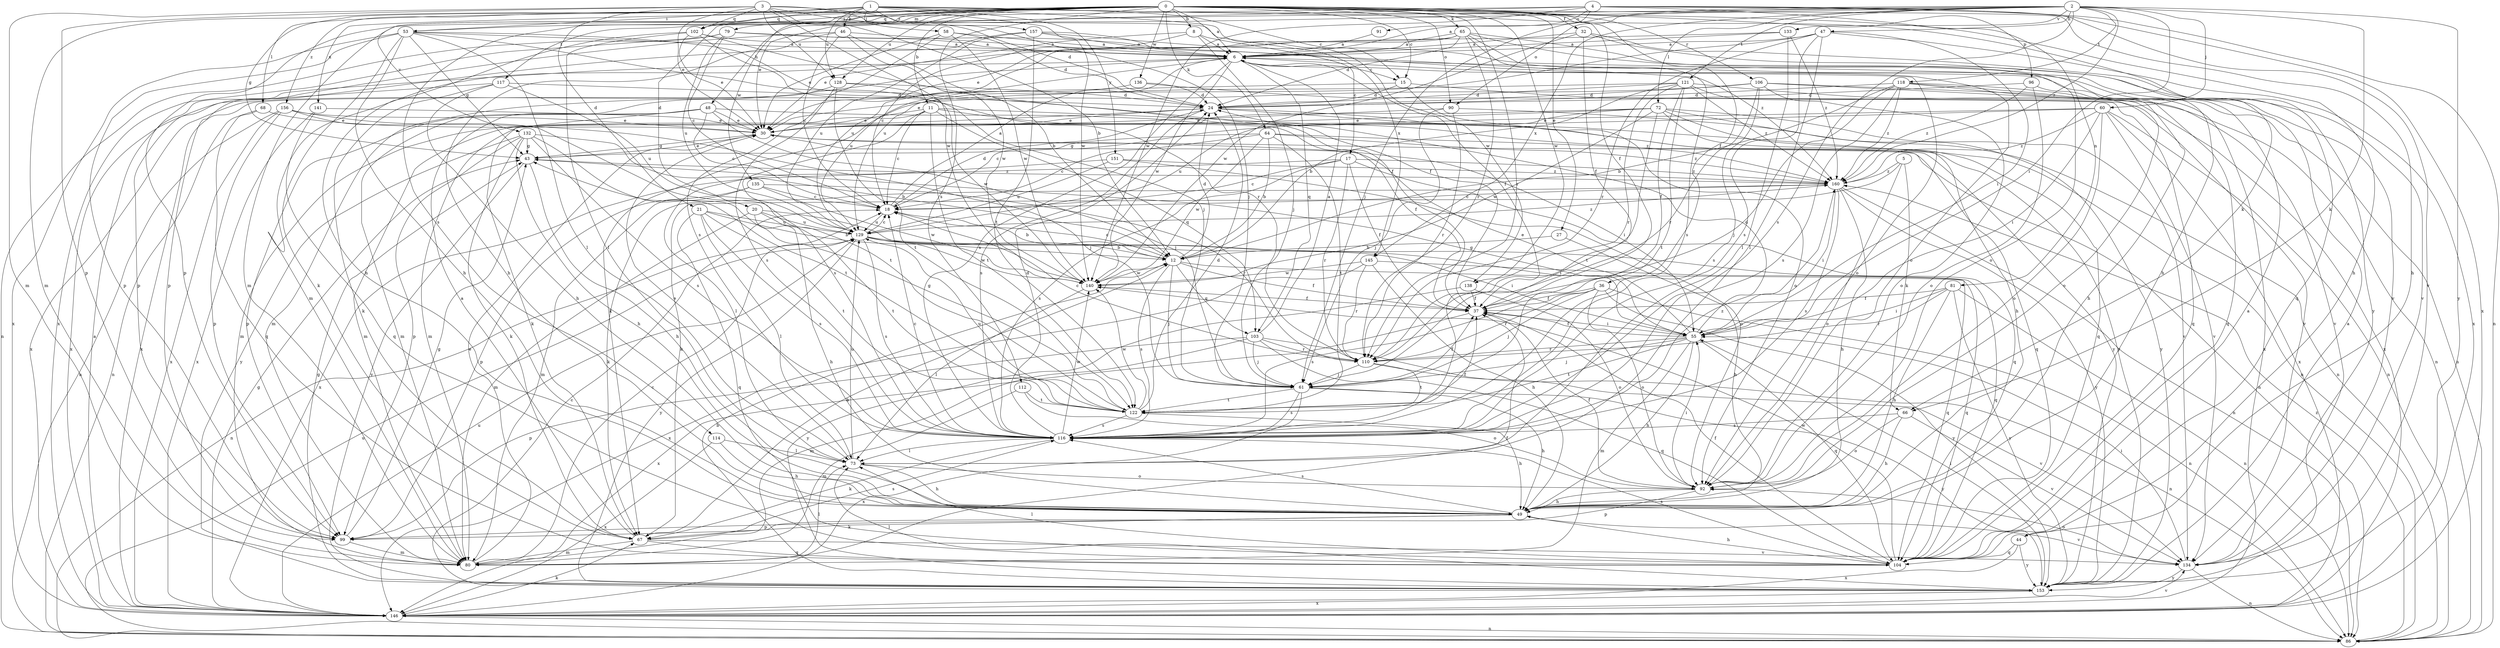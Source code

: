 strict digraph  {
0;
1;
2;
3;
4;
5;
6;
8;
11;
12;
15;
17;
18;
20;
21;
24;
27;
30;
32;
36;
37;
43;
44;
46;
47;
48;
49;
53;
55;
58;
60;
61;
64;
65;
66;
67;
68;
72;
73;
79;
80;
81;
86;
90;
91;
92;
96;
99;
102;
103;
104;
106;
110;
112;
114;
116;
117;
118;
121;
122;
128;
129;
132;
133;
134;
135;
136;
138;
140;
141;
145;
146;
151;
153;
156;
157;
160;
0 -> 6  [label=a];
0 -> 8  [label=b];
0 -> 11  [label=b];
0 -> 15  [label=c];
0 -> 20  [label=d];
0 -> 27  [label=e];
0 -> 32  [label=f];
0 -> 36  [label=f];
0 -> 37  [label=f];
0 -> 43  [label=g];
0 -> 44  [label=h];
0 -> 53  [label=i];
0 -> 64  [label=k];
0 -> 65  [label=k];
0 -> 79  [label=m];
0 -> 90  [label=o];
0 -> 96  [label=p];
0 -> 102  [label=q];
0 -> 106  [label=r];
0 -> 110  [label=r];
0 -> 112  [label=s];
0 -> 114  [label=s];
0 -> 117  [label=t];
0 -> 128  [label=u];
0 -> 132  [label=v];
0 -> 135  [label=w];
0 -> 136  [label=w];
0 -> 138  [label=w];
0 -> 141  [label=x];
0 -> 156  [label=z];
1 -> 15  [label=c];
1 -> 44  [label=h];
1 -> 46  [label=h];
1 -> 53  [label=i];
1 -> 58  [label=j];
1 -> 66  [label=k];
1 -> 68  [label=l];
1 -> 80  [label=m];
1 -> 102  [label=q];
1 -> 128  [label=u];
1 -> 138  [label=w];
1 -> 140  [label=w];
1 -> 151  [label=y];
1 -> 157  [label=z];
2 -> 30  [label=e];
2 -> 47  [label=h];
2 -> 55  [label=i];
2 -> 60  [label=j];
2 -> 61  [label=j];
2 -> 66  [label=k];
2 -> 72  [label=l];
2 -> 90  [label=o];
2 -> 99  [label=p];
2 -> 116  [label=s];
2 -> 118  [label=t];
2 -> 121  [label=t];
2 -> 133  [label=v];
2 -> 145  [label=x];
2 -> 153  [label=y];
2 -> 160  [label=z];
3 -> 12  [label=b];
3 -> 21  [label=d];
3 -> 24  [label=d];
3 -> 30  [label=e];
3 -> 61  [label=j];
3 -> 80  [label=m];
3 -> 99  [label=p];
3 -> 102  [label=q];
3 -> 128  [label=u];
3 -> 140  [label=w];
3 -> 145  [label=x];
4 -> 6  [label=a];
4 -> 48  [label=h];
4 -> 80  [label=m];
4 -> 81  [label=n];
4 -> 86  [label=n];
4 -> 91  [label=o];
4 -> 134  [label=v];
4 -> 140  [label=w];
4 -> 146  [label=x];
5 -> 66  [label=k];
5 -> 67  [label=k];
5 -> 92  [label=o];
5 -> 160  [label=z];
6 -> 15  [label=c];
6 -> 37  [label=f];
6 -> 92  [label=o];
6 -> 103  [label=q];
6 -> 116  [label=s];
6 -> 129  [label=u];
6 -> 140  [label=w];
8 -> 6  [label=a];
8 -> 17  [label=c];
8 -> 18  [label=c];
8 -> 30  [label=e];
8 -> 61  [label=j];
11 -> 18  [label=c];
11 -> 30  [label=e];
11 -> 37  [label=f];
11 -> 80  [label=m];
11 -> 103  [label=q];
11 -> 116  [label=s];
11 -> 122  [label=t];
11 -> 160  [label=z];
12 -> 18  [label=c];
12 -> 24  [label=d];
12 -> 37  [label=f];
12 -> 61  [label=j];
12 -> 103  [label=q];
12 -> 104  [label=q];
12 -> 116  [label=s];
12 -> 140  [label=w];
15 -> 24  [label=d];
15 -> 92  [label=o];
15 -> 134  [label=v];
15 -> 146  [label=x];
17 -> 18  [label=c];
17 -> 37  [label=f];
17 -> 104  [label=q];
17 -> 110  [label=r];
17 -> 116  [label=s];
17 -> 146  [label=x];
17 -> 160  [label=z];
18 -> 6  [label=a];
18 -> 12  [label=b];
18 -> 24  [label=d];
18 -> 129  [label=u];
20 -> 49  [label=h];
20 -> 55  [label=i];
20 -> 80  [label=m];
20 -> 122  [label=t];
20 -> 129  [label=u];
21 -> 12  [label=b];
21 -> 73  [label=l];
21 -> 104  [label=q];
21 -> 116  [label=s];
21 -> 122  [label=t];
21 -> 129  [label=u];
24 -> 30  [label=e];
24 -> 80  [label=m];
24 -> 86  [label=n];
24 -> 116  [label=s];
24 -> 153  [label=y];
27 -> 12  [label=b];
27 -> 49  [label=h];
30 -> 43  [label=g];
30 -> 55  [label=i];
30 -> 86  [label=n];
32 -> 6  [label=a];
32 -> 37  [label=f];
32 -> 104  [label=q];
32 -> 140  [label=w];
32 -> 153  [label=y];
36 -> 37  [label=f];
36 -> 61  [label=j];
36 -> 86  [label=n];
36 -> 92  [label=o];
36 -> 110  [label=r];
36 -> 116  [label=s];
36 -> 153  [label=y];
37 -> 55  [label=i];
37 -> 146  [label=x];
43 -> 30  [label=e];
43 -> 49  [label=h];
43 -> 153  [label=y];
43 -> 160  [label=z];
44 -> 104  [label=q];
44 -> 146  [label=x];
44 -> 153  [label=y];
46 -> 6  [label=a];
46 -> 12  [label=b];
46 -> 18  [label=c];
46 -> 49  [label=h];
46 -> 99  [label=p];
46 -> 140  [label=w];
47 -> 6  [label=a];
47 -> 55  [label=i];
47 -> 73  [label=l];
47 -> 110  [label=r];
47 -> 116  [label=s];
47 -> 129  [label=u];
47 -> 146  [label=x];
48 -> 18  [label=c];
48 -> 30  [label=e];
48 -> 61  [label=j];
48 -> 67  [label=k];
48 -> 80  [label=m];
48 -> 99  [label=p];
48 -> 153  [label=y];
49 -> 67  [label=k];
49 -> 99  [label=p];
49 -> 116  [label=s];
49 -> 134  [label=v];
53 -> 6  [label=a];
53 -> 37  [label=f];
53 -> 43  [label=g];
53 -> 49  [label=h];
53 -> 67  [label=k];
53 -> 73  [label=l];
53 -> 99  [label=p];
53 -> 110  [label=r];
53 -> 146  [label=x];
55 -> 24  [label=d];
55 -> 30  [label=e];
55 -> 37  [label=f];
55 -> 43  [label=g];
55 -> 49  [label=h];
55 -> 61  [label=j];
55 -> 80  [label=m];
55 -> 104  [label=q];
55 -> 110  [label=r];
55 -> 122  [label=t];
58 -> 6  [label=a];
58 -> 24  [label=d];
58 -> 30  [label=e];
58 -> 116  [label=s];
58 -> 140  [label=w];
60 -> 18  [label=c];
60 -> 30  [label=e];
60 -> 55  [label=i];
60 -> 86  [label=n];
60 -> 92  [label=o];
60 -> 134  [label=v];
60 -> 146  [label=x];
60 -> 160  [label=z];
61 -> 37  [label=f];
61 -> 49  [label=h];
61 -> 116  [label=s];
61 -> 122  [label=t];
61 -> 146  [label=x];
61 -> 153  [label=y];
64 -> 12  [label=b];
64 -> 18  [label=c];
64 -> 43  [label=g];
64 -> 104  [label=q];
64 -> 122  [label=t];
64 -> 140  [label=w];
64 -> 160  [label=z];
65 -> 6  [label=a];
65 -> 24  [label=d];
65 -> 30  [label=e];
65 -> 49  [label=h];
65 -> 92  [label=o];
65 -> 110  [label=r];
65 -> 116  [label=s];
65 -> 129  [label=u];
65 -> 134  [label=v];
66 -> 49  [label=h];
66 -> 92  [label=o];
66 -> 116  [label=s];
66 -> 134  [label=v];
67 -> 6  [label=a];
67 -> 12  [label=b];
67 -> 80  [label=m];
67 -> 104  [label=q];
67 -> 116  [label=s];
67 -> 134  [label=v];
68 -> 30  [label=e];
68 -> 86  [label=n];
68 -> 104  [label=q];
72 -> 30  [label=e];
72 -> 49  [label=h];
72 -> 80  [label=m];
72 -> 104  [label=q];
72 -> 122  [label=t];
72 -> 129  [label=u];
72 -> 134  [label=v];
72 -> 140  [label=w];
72 -> 153  [label=y];
73 -> 30  [label=e];
73 -> 49  [label=h];
73 -> 92  [label=o];
73 -> 129  [label=u];
79 -> 6  [label=a];
79 -> 18  [label=c];
79 -> 86  [label=n];
79 -> 92  [label=o];
79 -> 129  [label=u];
79 -> 146  [label=x];
80 -> 18  [label=c];
80 -> 30  [label=e];
80 -> 37  [label=f];
80 -> 73  [label=l];
81 -> 37  [label=f];
81 -> 49  [label=h];
81 -> 55  [label=i];
81 -> 86  [label=n];
81 -> 110  [label=r];
81 -> 153  [label=y];
86 -> 129  [label=u];
86 -> 160  [label=z];
90 -> 30  [label=e];
90 -> 61  [label=j];
90 -> 86  [label=n];
90 -> 110  [label=r];
91 -> 6  [label=a];
92 -> 37  [label=f];
92 -> 49  [label=h];
92 -> 55  [label=i];
92 -> 99  [label=p];
96 -> 24  [label=d];
96 -> 92  [label=o];
96 -> 146  [label=x];
96 -> 160  [label=z];
99 -> 43  [label=g];
99 -> 80  [label=m];
102 -> 6  [label=a];
102 -> 30  [label=e];
102 -> 37  [label=f];
102 -> 49  [label=h];
102 -> 61  [label=j];
102 -> 73  [label=l];
103 -> 6  [label=a];
103 -> 61  [label=j];
103 -> 80  [label=m];
103 -> 86  [label=n];
103 -> 99  [label=p];
103 -> 104  [label=q];
103 -> 110  [label=r];
104 -> 6  [label=a];
104 -> 37  [label=f];
104 -> 49  [label=h];
104 -> 73  [label=l];
104 -> 116  [label=s];
104 -> 140  [label=w];
106 -> 24  [label=d];
106 -> 30  [label=e];
106 -> 86  [label=n];
106 -> 92  [label=o];
106 -> 110  [label=r];
106 -> 116  [label=s];
106 -> 134  [label=v];
110 -> 18  [label=c];
110 -> 61  [label=j];
110 -> 122  [label=t];
110 -> 134  [label=v];
112 -> 80  [label=m];
112 -> 92  [label=o];
112 -> 122  [label=t];
114 -> 49  [label=h];
114 -> 73  [label=l];
114 -> 146  [label=x];
116 -> 18  [label=c];
116 -> 24  [label=d];
116 -> 37  [label=f];
116 -> 67  [label=k];
116 -> 73  [label=l];
116 -> 140  [label=w];
116 -> 160  [label=z];
117 -> 24  [label=d];
117 -> 49  [label=h];
117 -> 67  [label=k];
117 -> 129  [label=u];
117 -> 146  [label=x];
118 -> 12  [label=b];
118 -> 24  [label=d];
118 -> 49  [label=h];
118 -> 61  [label=j];
118 -> 92  [label=o];
118 -> 104  [label=q];
118 -> 116  [label=s];
118 -> 160  [label=z];
121 -> 12  [label=b];
121 -> 24  [label=d];
121 -> 37  [label=f];
121 -> 67  [label=k];
121 -> 86  [label=n];
121 -> 110  [label=r];
121 -> 122  [label=t];
121 -> 146  [label=x];
121 -> 160  [label=z];
122 -> 24  [label=d];
122 -> 43  [label=g];
122 -> 49  [label=h];
122 -> 116  [label=s];
122 -> 129  [label=u];
122 -> 140  [label=w];
128 -> 24  [label=d];
128 -> 116  [label=s];
128 -> 122  [label=t];
128 -> 140  [label=w];
128 -> 146  [label=x];
129 -> 12  [label=b];
129 -> 18  [label=c];
129 -> 55  [label=i];
129 -> 86  [label=n];
129 -> 104  [label=q];
129 -> 116  [label=s];
129 -> 140  [label=w];
129 -> 153  [label=y];
129 -> 160  [label=z];
132 -> 12  [label=b];
132 -> 43  [label=g];
132 -> 49  [label=h];
132 -> 67  [label=k];
132 -> 99  [label=p];
132 -> 116  [label=s];
132 -> 122  [label=t];
132 -> 153  [label=y];
133 -> 6  [label=a];
133 -> 73  [label=l];
133 -> 80  [label=m];
133 -> 160  [label=z];
134 -> 55  [label=i];
134 -> 86  [label=n];
134 -> 92  [label=o];
134 -> 153  [label=y];
135 -> 18  [label=c];
135 -> 80  [label=m];
135 -> 99  [label=p];
135 -> 110  [label=r];
135 -> 140  [label=w];
136 -> 24  [label=d];
136 -> 80  [label=m];
136 -> 104  [label=q];
138 -> 37  [label=f];
138 -> 92  [label=o];
138 -> 153  [label=y];
140 -> 37  [label=f];
140 -> 73  [label=l];
141 -> 30  [label=e];
141 -> 104  [label=q];
141 -> 146  [label=x];
145 -> 49  [label=h];
145 -> 104  [label=q];
145 -> 110  [label=r];
145 -> 140  [label=w];
145 -> 146  [label=x];
146 -> 6  [label=a];
146 -> 43  [label=g];
146 -> 67  [label=k];
146 -> 86  [label=n];
146 -> 129  [label=u];
146 -> 134  [label=v];
151 -> 73  [label=l];
151 -> 92  [label=o];
151 -> 129  [label=u];
151 -> 160  [label=z];
153 -> 6  [label=a];
153 -> 12  [label=b];
153 -> 18  [label=c];
153 -> 43  [label=g];
153 -> 55  [label=i];
153 -> 73  [label=l];
153 -> 146  [label=x];
156 -> 30  [label=e];
156 -> 61  [label=j];
156 -> 86  [label=n];
156 -> 99  [label=p];
156 -> 122  [label=t];
156 -> 146  [label=x];
157 -> 6  [label=a];
157 -> 99  [label=p];
157 -> 122  [label=t];
157 -> 129  [label=u];
157 -> 134  [label=v];
157 -> 160  [label=z];
160 -> 18  [label=c];
160 -> 49  [label=h];
160 -> 55  [label=i];
160 -> 67  [label=k];
160 -> 86  [label=n];
160 -> 116  [label=s];
160 -> 153  [label=y];
}
